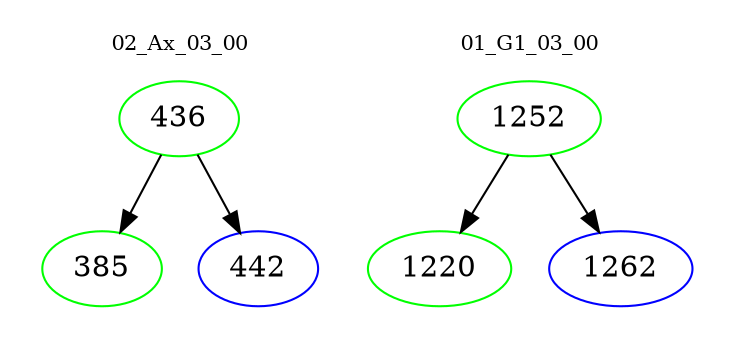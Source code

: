 digraph{
subgraph cluster_0 {
color = white
label = "02_Ax_03_00";
fontsize=10;
T0_436 [label="436", color="green"]
T0_436 -> T0_385 [color="black"]
T0_385 [label="385", color="green"]
T0_436 -> T0_442 [color="black"]
T0_442 [label="442", color="blue"]
}
subgraph cluster_1 {
color = white
label = "01_G1_03_00";
fontsize=10;
T1_1252 [label="1252", color="green"]
T1_1252 -> T1_1220 [color="black"]
T1_1220 [label="1220", color="green"]
T1_1252 -> T1_1262 [color="black"]
T1_1262 [label="1262", color="blue"]
}
}
